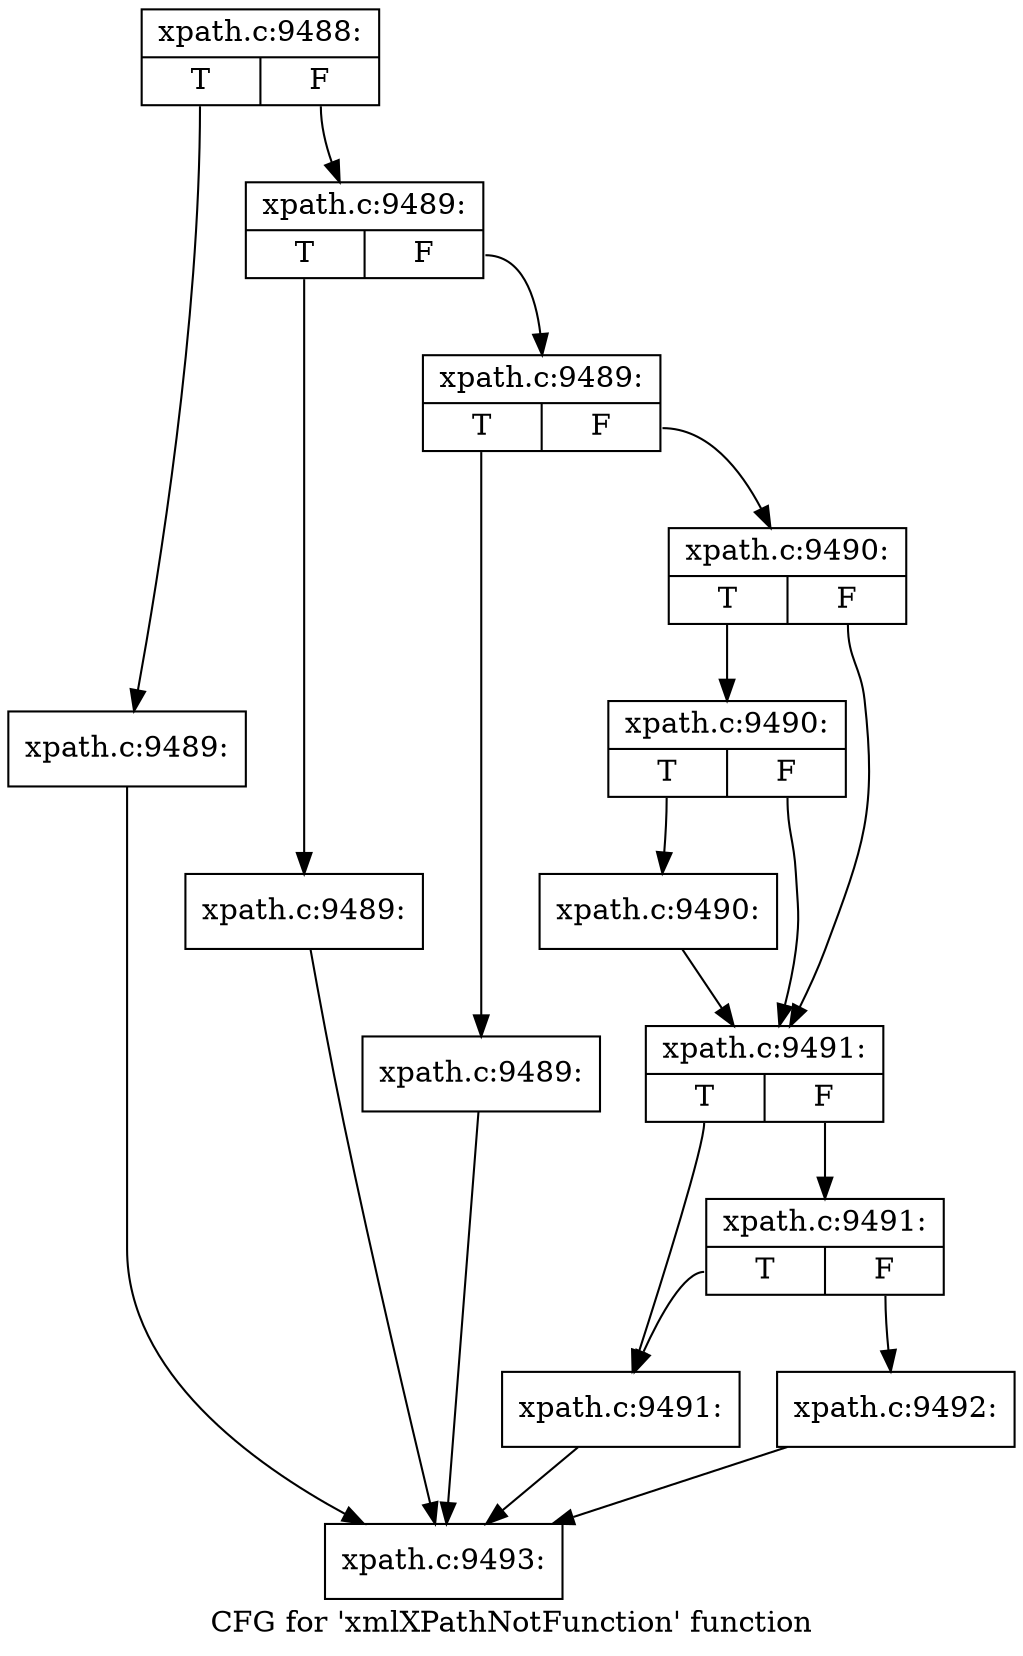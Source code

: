 digraph "CFG for 'xmlXPathNotFunction' function" {
	label="CFG for 'xmlXPathNotFunction' function";

	Node0x4acb710 [shape=record,label="{xpath.c:9488:|{<s0>T|<s1>F}}"];
	Node0x4acb710:s0 -> Node0x4acb9c0;
	Node0x4acb710:s1 -> Node0x4acba10;
	Node0x4acb9c0 [shape=record,label="{xpath.c:9489:}"];
	Node0x4acb9c0 -> Node0x4acbca0;
	Node0x4acba10 [shape=record,label="{xpath.c:9489:|{<s0>T|<s1>F}}"];
	Node0x4acba10:s0 -> Node0x4ac95e0;
	Node0x4acba10:s1 -> Node0x4ac9630;
	Node0x4ac95e0 [shape=record,label="{xpath.c:9489:}"];
	Node0x4ac95e0 -> Node0x4acbca0;
	Node0x4ac9630 [shape=record,label="{xpath.c:9489:|{<s0>T|<s1>F}}"];
	Node0x4ac9630:s0 -> Node0x4acc9e0;
	Node0x4ac9630:s1 -> Node0x4acca30;
	Node0x4acc9e0 [shape=record,label="{xpath.c:9489:}"];
	Node0x4acc9e0 -> Node0x4acbca0;
	Node0x4acca30 [shape=record,label="{xpath.c:9490:|{<s0>T|<s1>F}}"];
	Node0x4acca30:s0 -> Node0x4acd1e0;
	Node0x4acca30:s1 -> Node0x4acd190;
	Node0x4acd1e0 [shape=record,label="{xpath.c:9490:|{<s0>T|<s1>F}}"];
	Node0x4acd1e0:s0 -> Node0x4acd140;
	Node0x4acd1e0:s1 -> Node0x4acd190;
	Node0x4acd140 [shape=record,label="{xpath.c:9490:}"];
	Node0x4acd140 -> Node0x4acd190;
	Node0x4acd190 [shape=record,label="{xpath.c:9491:|{<s0>T|<s1>F}}"];
	Node0x4acd190:s0 -> Node0x4acda10;
	Node0x4acd190:s1 -> Node0x4acdab0;
	Node0x4acdab0 [shape=record,label="{xpath.c:9491:|{<s0>T|<s1>F}}"];
	Node0x4acdab0:s0 -> Node0x4acda10;
	Node0x4acdab0:s1 -> Node0x4acda60;
	Node0x4acda10 [shape=record,label="{xpath.c:9491:}"];
	Node0x4acda10 -> Node0x4acbca0;
	Node0x4acda60 [shape=record,label="{xpath.c:9492:}"];
	Node0x4acda60 -> Node0x4acbca0;
	Node0x4acbca0 [shape=record,label="{xpath.c:9493:}"];
}
